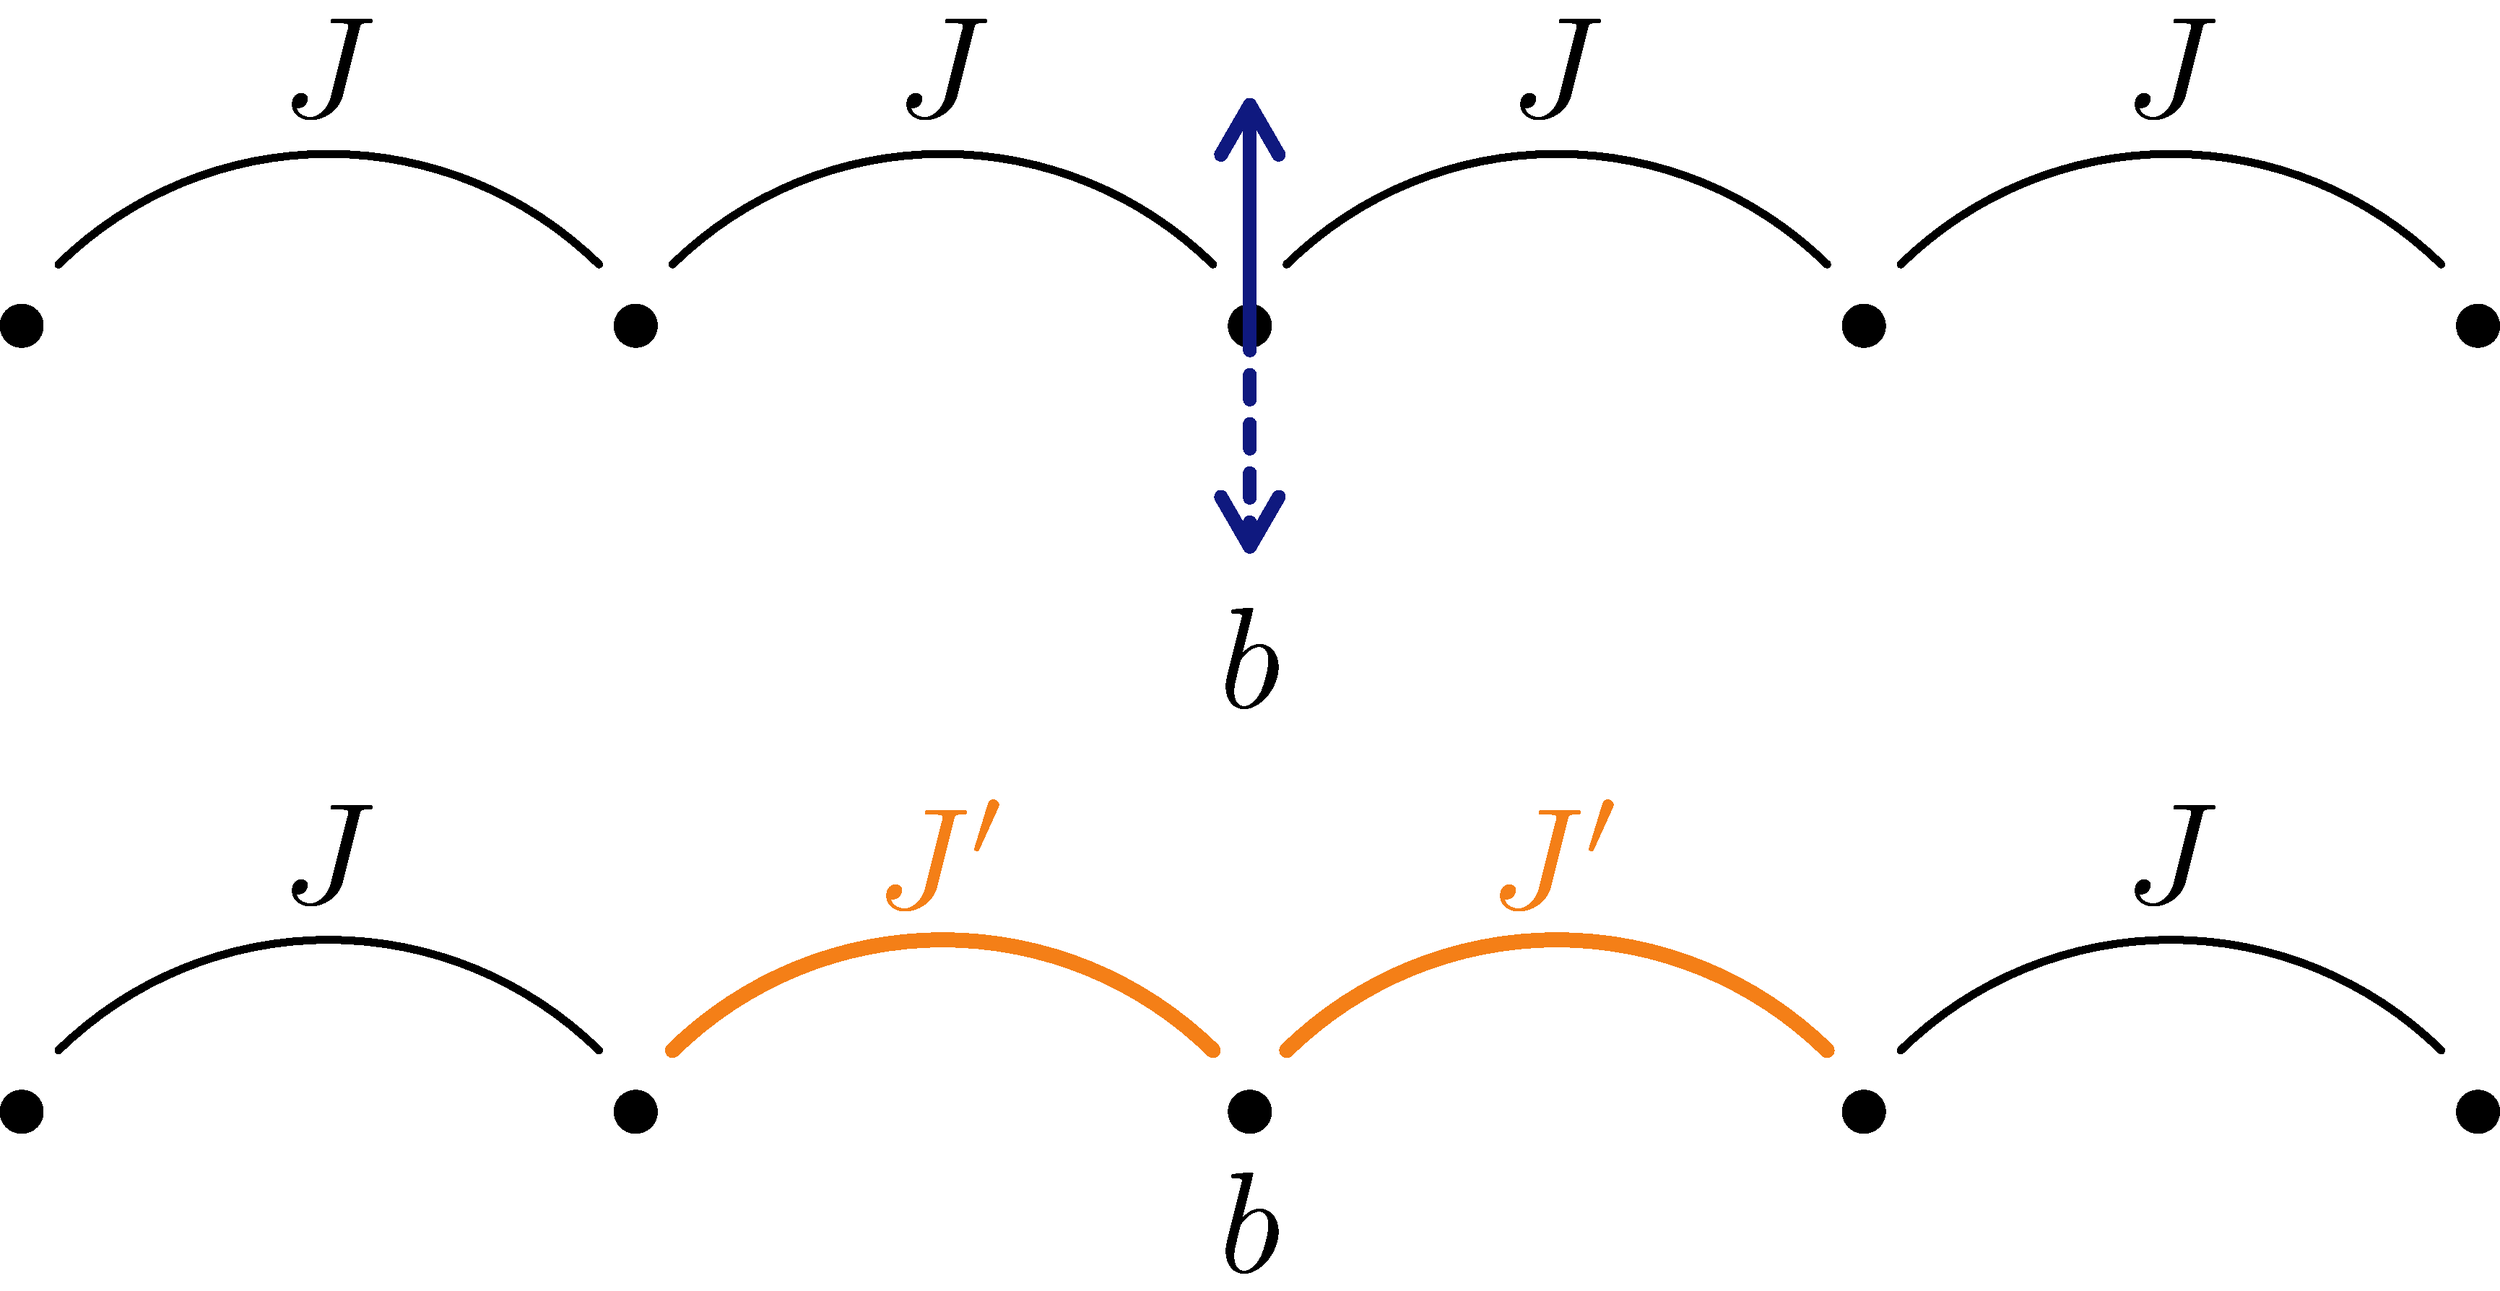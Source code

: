 settings.outformat = "png";
settings.render=20;
defaultpen(fontsize(10pt));
unitsize(3mm);
usepackage("amsfonts");

size(7cm);

string colour1 = "AD7A99"; // pink
string colour2 = "7CDEDC"; // light blue
string colour3 = "006F63"; // green
string colour4 = "F57F17"; //orange
string colour5 = "0F1980"; //purple


pair label_loc = (-1,2.5);

dot((0,0));
dot((5,0));
dot((10,0));
dot((15,0));
dot((20,0));


// shaking arrow
real arrow_height = 1.8;
draw((10,0) -- (10, arrow_height), p=rgb(colour5)+linewidth(0.9pt), arrow=ArcArrow(SimpleHead, size=4));
draw((10,0) -- (10,-arrow_height), p=rgb(colour5)+linewidth(0.9pt)+linetype("2 2"), arrow=ArcArrow(SimpleHead, size=4));


real y0_tunnelling_curve = 0.5;
real y_height_tunnelling_turve = 0.9;
draw((0.3, y0_tunnelling_curve) .. (2.5,y_height_tunnelling_turve+ y0_tunnelling_curve) .. (4.7, y0_tunnelling_curve));
draw((5.3, y0_tunnelling_curve) .. (7.5,y_height_tunnelling_turve+ y0_tunnelling_curve) .. (9.7, y0_tunnelling_curve));
draw((10.3, y0_tunnelling_curve) .. (12.5,y_height_tunnelling_turve+ y0_tunnelling_curve) .. (14.7, y0_tunnelling_curve));
draw((15.3, y0_tunnelling_curve) .. (17.5,y_height_tunnelling_turve+ y0_tunnelling_curve) .. (19.7,y0_tunnelling_curve));


// label
real y_j_label =y0_tunnelling_curve+y_height_tunnelling_turve+0.7;
label("$J$", (12.5, y_j_label),  black);
label("$J$", (7.5, y_j_label), black);
label("$J$", (2.5, y_j_label), black);
label("$J$", (17.5, y_j_label), black);


real y_b_label = -arrow_height - 0.9;
label("$b$", (10,y_b_label));

// ~~~~~~ Second Lattice

real y_fig_shift = -6.4;
pair fig_shift = (0,y_fig_shift);

dot((0,0)+fig_shift);
dot((5,0)+fig_shift);
dot((10,0)+fig_shift);
dot((15,0)+fig_shift);
dot((20,0)+fig_shift);

label("$J'$", (12.5,y_j_label)+fig_shift,  p=rgb(colour4));
label("$J'$", (7.5,y_j_label)+fig_shift, p=rgb(colour4));
label("$J$", (2.5,y_j_label)+fig_shift, black);
label("$J$", (17.5,y_j_label)+fig_shift, black);

real y0_tunnelling_curve_b = y0_tunnelling_curve + y_fig_shift;
draw((0.3, y0_tunnelling_curve_b) .. (2.5,y_height_tunnelling_turve+ y0_tunnelling_curve_b) .. (4.7, y0_tunnelling_curve_b));
draw((5.3, y0_tunnelling_curve_b) .. (7.5,y_height_tunnelling_turve+ y0_tunnelling_curve_b) .. (9.7, y0_tunnelling_curve_b), p=rgb(colour4)+linewidth(1pt));
draw((10.3, y0_tunnelling_curve_b) .. (12.5,y_height_tunnelling_turve+ y0_tunnelling_curve_b) .. (14.7, y0_tunnelling_curve_b), p=rgb(colour4)+linewidth(1pt));
draw((15.3, y0_tunnelling_curve_b) .. (17.5,y_height_tunnelling_turve+ y0_tunnelling_curve_b) .. (19.7,y0_tunnelling_curve_b));


label("$b$", (10, y_b_label+ arrow_height)+fig_shift);
